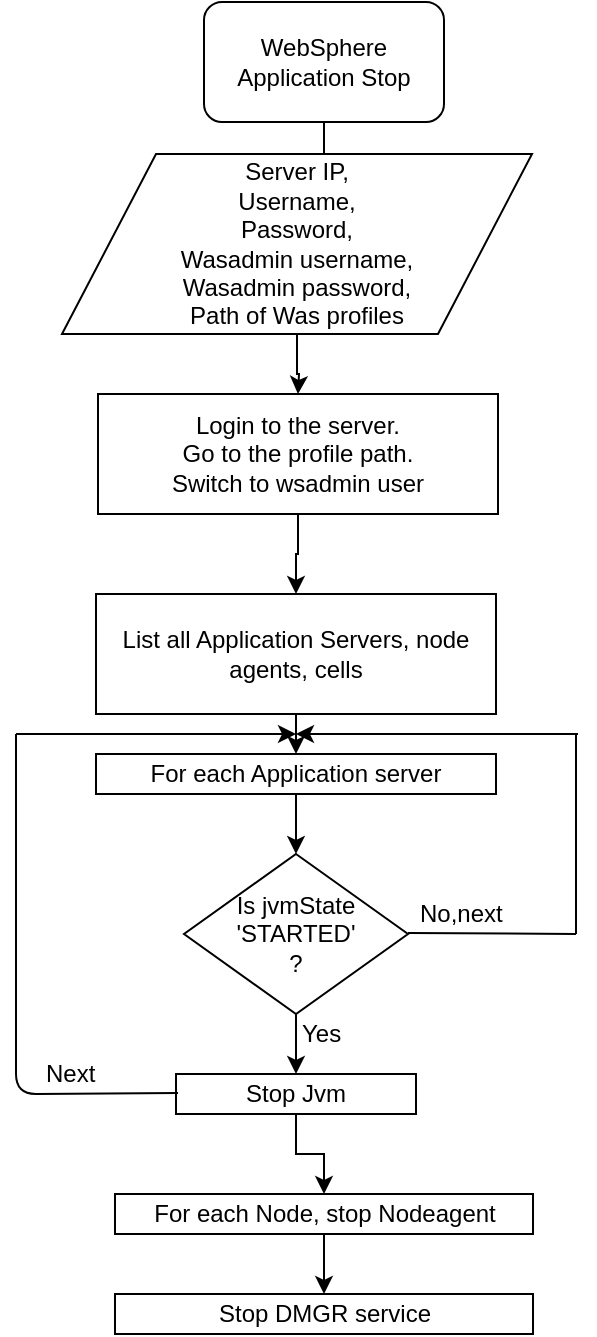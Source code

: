 <mxfile version="11.3.0" type="github" pages="1"><diagram id="XbEey4qihFn1aIaw0n4t" name="Page-1"><mxGraphModel dx="854" dy="468" grid="1" gridSize="10" guides="1" tooltips="1" connect="1" arrows="1" fold="1" page="1" pageScale="1" pageWidth="850" pageHeight="1100" math="0" shadow="0"><root><mxCell id="0"/><mxCell id="1" parent="0"/><mxCell id="oMd4Auz60f5KPNyBKYmL-3" value="" style="edgeStyle=orthogonalEdgeStyle;rounded=0;orthogonalLoop=1;jettySize=auto;html=1;entryX=0.5;entryY=0;entryDx=0;entryDy=0;" parent="1" source="oMd4Auz60f5KPNyBKYmL-1" edge="1" target="oMd4Auz60f5KPNyBKYmL-4"><mxGeometry relative="1" as="geometry"><mxPoint x="420" y="240" as="targetPoint"/></mxGeometry></mxCell><mxCell id="oMd4Auz60f5KPNyBKYmL-1" value="WebSphere Application Stop" style="rounded=1;whiteSpace=wrap;html=1;" parent="1" vertex="1"><mxGeometry x="374" y="164" width="120" height="60" as="geometry"/></mxCell><mxCell id="oMd4Auz60f5KPNyBKYmL-6" value="" style="edgeStyle=orthogonalEdgeStyle;rounded=0;orthogonalLoop=1;jettySize=auto;html=1;" parent="1" source="oMd4Auz60f5KPNyBKYmL-4" edge="1"><mxGeometry relative="1" as="geometry"><mxPoint x="421" y="360" as="targetPoint"/></mxGeometry></mxCell><mxCell id="oMd4Auz60f5KPNyBKYmL-4" value="Server IP,&lt;br&gt;Username,&lt;br&gt;Password,&lt;br&gt;Wasadmin username,&lt;br&gt;Wasadmin password,&lt;br&gt;Path of Was profiles" style="shape=parallelogram;perimeter=parallelogramPerimeter;whiteSpace=wrap;html=1;" parent="1" vertex="1"><mxGeometry x="303" y="240" width="235" height="90" as="geometry"/></mxCell><mxCell id="ldHxyFsKk509pLCEU5e3-24" style="edgeStyle=orthogonalEdgeStyle;rounded=0;orthogonalLoop=1;jettySize=auto;html=1;exitX=0.5;exitY=1;exitDx=0;exitDy=0;entryX=0.5;entryY=0;entryDx=0;entryDy=0;" parent="1" source="oMd4Auz60f5KPNyBKYmL-8" target="oMd4Auz60f5KPNyBKYmL-9" edge="1"><mxGeometry relative="1" as="geometry"/></mxCell><mxCell id="oMd4Auz60f5KPNyBKYmL-8" value="Login to the server.&lt;br&gt;Go to the profile path.&lt;br&gt;Switch to wsadmin user" style="rounded=0;whiteSpace=wrap;html=1;" parent="1" vertex="1"><mxGeometry x="321" y="360" width="200" height="60" as="geometry"/></mxCell><mxCell id="ldHxyFsKk509pLCEU5e3-25" style="edgeStyle=orthogonalEdgeStyle;rounded=0;orthogonalLoop=1;jettySize=auto;html=1;exitX=0.5;exitY=1;exitDx=0;exitDy=0;entryX=0.5;entryY=0;entryDx=0;entryDy=0;" parent="1" source="oMd4Auz60f5KPNyBKYmL-9" target="oMd4Auz60f5KPNyBKYmL-13" edge="1"><mxGeometry relative="1" as="geometry"/></mxCell><mxCell id="oMd4Auz60f5KPNyBKYmL-9" value="List all Application Servers, node agents, cells" style="rounded=0;whiteSpace=wrap;html=1;" parent="1" vertex="1"><mxGeometry x="320" y="460" width="200" height="60" as="geometry"/></mxCell><mxCell id="ldHxyFsKk509pLCEU5e3-31" style="edgeStyle=orthogonalEdgeStyle;rounded=0;orthogonalLoop=1;jettySize=auto;html=1;exitX=0.5;exitY=1;exitDx=0;exitDy=0;entryX=0.5;entryY=0;entryDx=0;entryDy=0;" parent="1" source="oMd4Auz60f5KPNyBKYmL-13" target="ldHxyFsKk509pLCEU5e3-3" edge="1"><mxGeometry relative="1" as="geometry"/></mxCell><mxCell id="oMd4Auz60f5KPNyBKYmL-13" value="For each Application server" style="rounded=0;whiteSpace=wrap;html=1;" parent="1" vertex="1"><mxGeometry x="320" y="540" width="200" height="20" as="geometry"/></mxCell><mxCell id="ldHxyFsKk509pLCEU5e3-19" style="edgeStyle=orthogonalEdgeStyle;rounded=0;orthogonalLoop=1;jettySize=auto;html=1;exitX=0.5;exitY=1;exitDx=0;exitDy=0;" parent="1" source="ldHxyFsKk509pLCEU5e3-3" edge="1"><mxGeometry relative="1" as="geometry"><mxPoint x="420" y="700" as="targetPoint"/></mxGeometry></mxCell><mxCell id="ldHxyFsKk509pLCEU5e3-3" value="Is jvmState 'STARTED'&lt;br&gt;?" style="rhombus;whiteSpace=wrap;html=1;" parent="1" vertex="1"><mxGeometry x="364" y="590" width="112" height="80" as="geometry"/></mxCell><mxCell id="b6VbqGa2AgNqBlgmkM4E-3" value="" style="edgeStyle=orthogonalEdgeStyle;rounded=0;orthogonalLoop=1;jettySize=auto;html=1;" edge="1" parent="1" source="ldHxyFsKk509pLCEU5e3-17" target="b6VbqGa2AgNqBlgmkM4E-2"><mxGeometry relative="1" as="geometry"/></mxCell><mxCell id="ldHxyFsKk509pLCEU5e3-17" value="Stop Jvm" style="rounded=0;whiteSpace=wrap;html=1;" parent="1" vertex="1"><mxGeometry x="360" y="700" width="120" height="20" as="geometry"/></mxCell><mxCell id="b6VbqGa2AgNqBlgmkM4E-7" value="" style="edgeStyle=orthogonalEdgeStyle;rounded=0;orthogonalLoop=1;jettySize=auto;html=1;" edge="1" parent="1" source="b6VbqGa2AgNqBlgmkM4E-2" target="b6VbqGa2AgNqBlgmkM4E-6"><mxGeometry relative="1" as="geometry"/></mxCell><mxCell id="b6VbqGa2AgNqBlgmkM4E-2" value="For each Node, stop Nodeagent" style="rounded=0;whiteSpace=wrap;html=1;" vertex="1" parent="1"><mxGeometry x="329.5" y="760" width="209" height="20" as="geometry"/></mxCell><mxCell id="b6VbqGa2AgNqBlgmkM4E-6" value="Stop DMGR service" style="rounded=0;whiteSpace=wrap;html=1;" vertex="1" parent="1"><mxGeometry x="329.5" y="810" width="209" height="20" as="geometry"/></mxCell><mxCell id="ldHxyFsKk509pLCEU5e3-18" value="Yes" style="text;html=1;resizable=0;points=[];autosize=1;align=left;verticalAlign=top;spacingTop=-4;" parent="1" vertex="1"><mxGeometry x="421" y="670" width="40" height="20" as="geometry"/></mxCell><mxCell id="ldHxyFsKk509pLCEU5e3-27" value="" style="endArrow=none;html=1;" parent="1" edge="1"><mxGeometry width="50" height="50" relative="1" as="geometry"><mxPoint x="476" y="629.5" as="sourcePoint"/><mxPoint x="560" y="630" as="targetPoint"/></mxGeometry></mxCell><mxCell id="ldHxyFsKk509pLCEU5e3-28" value="" style="endArrow=none;html=1;" parent="1" edge="1"><mxGeometry width="50" height="50" relative="1" as="geometry"><mxPoint x="560" y="630" as="sourcePoint"/><mxPoint x="560" y="530" as="targetPoint"/></mxGeometry></mxCell><mxCell id="ldHxyFsKk509pLCEU5e3-30" value="No,next" style="text;html=1;resizable=0;points=[];autosize=1;align=left;verticalAlign=top;spacingTop=-4;" parent="1" vertex="1"><mxGeometry x="480" y="610" width="60" height="20" as="geometry"/></mxCell><mxCell id="ldHxyFsKk509pLCEU5e3-33" value="" style="endArrow=classic;html=1;" parent="1" edge="1"><mxGeometry width="50" height="50" relative="1" as="geometry"><mxPoint x="561" y="530" as="sourcePoint"/><mxPoint x="420" y="530" as="targetPoint"/></mxGeometry></mxCell><mxCell id="ldHxyFsKk509pLCEU5e3-34" value="" style="endArrow=none;html=1;" parent="1" edge="1"><mxGeometry width="50" height="50" relative="1" as="geometry"><mxPoint x="280" y="530" as="sourcePoint"/><mxPoint x="361" y="709.5" as="targetPoint"/><Array as="points"><mxPoint x="280" y="630"/><mxPoint x="280" y="710"/></Array></mxGeometry></mxCell><mxCell id="ldHxyFsKk509pLCEU5e3-35" value="" style="endArrow=classic;html=1;" parent="1" edge="1"><mxGeometry width="50" height="50" relative="1" as="geometry"><mxPoint x="280" y="530" as="sourcePoint"/><mxPoint x="420" y="530" as="targetPoint"/></mxGeometry></mxCell><mxCell id="ldHxyFsKk509pLCEU5e3-36" value="Next" style="text;html=1;resizable=0;points=[];autosize=1;align=left;verticalAlign=top;spacingTop=-4;" parent="1" vertex="1"><mxGeometry x="293" y="690" width="40" height="20" as="geometry"/></mxCell></root></mxGraphModel></diagram></mxfile>